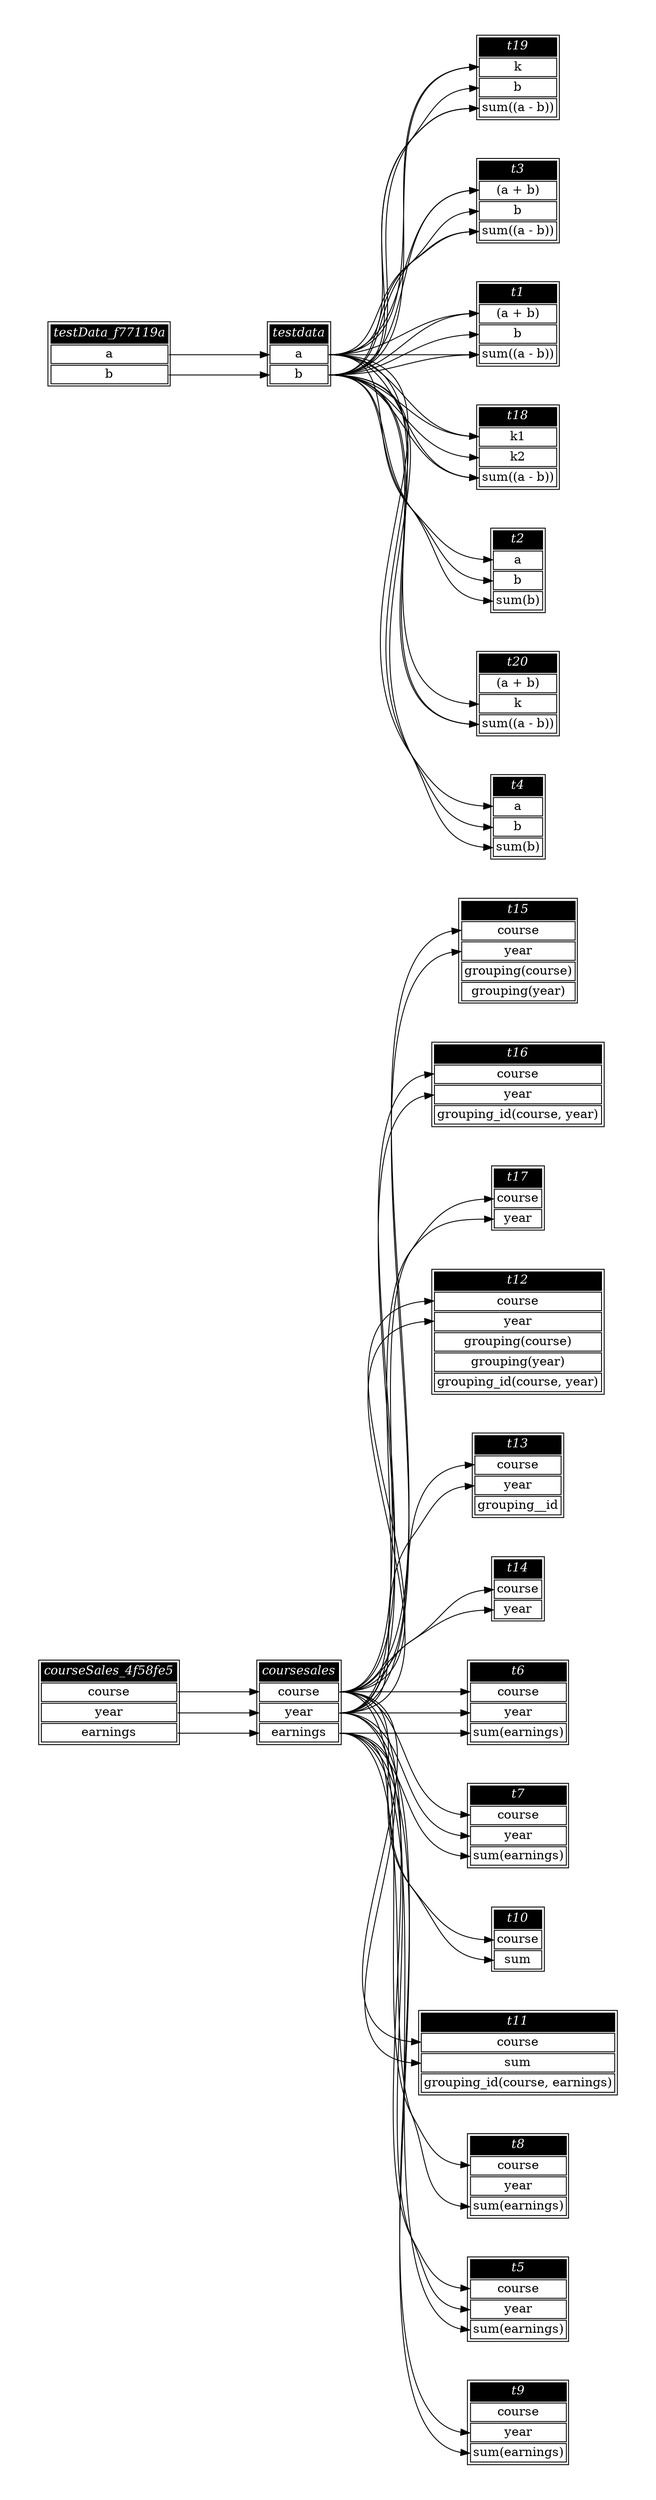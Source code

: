 // Automatically generated by SQLFlowTestSuite


digraph {
  graph [pad="0.5" nodesep="0.5" ranksep="1" fontname="Helvetica" rankdir=LR];
  node [shape=plaintext]

  
"courseSales_4f58fe5" [color="black" label=<
<table>
  <tr><td bgcolor="black" port="nodeName"><i><font color="white">courseSales_4f58fe5</font></i></td></tr>
  <tr><td port="0">course</td></tr>
<tr><td port="1">year</td></tr>
<tr><td port="2">earnings</td></tr>
</table>>];
     

"coursesales" [color="black" label=<
<table>
  <tr><td bgcolor="black" port="nodeName"><i><font color="white">coursesales</font></i></td></tr>
  <tr><td port="0">course</td></tr>
<tr><td port="1">year</td></tr>
<tr><td port="2">earnings</td></tr>
</table>>];
     

"t1" [color="black" label=<
<table>
  <tr><td bgcolor="black" port="nodeName"><i><font color="white">t1</font></i></td></tr>
  <tr><td port="0">(a + b)</td></tr>
<tr><td port="1">b</td></tr>
<tr><td port="2">sum((a - b))</td></tr>
</table>>];
     

"t10" [color="black" label=<
<table>
  <tr><td bgcolor="black" port="nodeName"><i><font color="white">t10</font></i></td></tr>
  <tr><td port="0">course</td></tr>
<tr><td port="1">sum</td></tr>
</table>>];
     

"t11" [color="black" label=<
<table>
  <tr><td bgcolor="black" port="nodeName"><i><font color="white">t11</font></i></td></tr>
  <tr><td port="0">course</td></tr>
<tr><td port="1">sum</td></tr>
<tr><td port="2">grouping_id(course, earnings)</td></tr>
</table>>];
     

"t12" [color="black" label=<
<table>
  <tr><td bgcolor="black" port="nodeName"><i><font color="white">t12</font></i></td></tr>
  <tr><td port="0">course</td></tr>
<tr><td port="1">year</td></tr>
<tr><td port="2">grouping(course)</td></tr>
<tr><td port="3">grouping(year)</td></tr>
<tr><td port="4">grouping_id(course, year)</td></tr>
</table>>];
     

"t13" [color="black" label=<
<table>
  <tr><td bgcolor="black" port="nodeName"><i><font color="white">t13</font></i></td></tr>
  <tr><td port="0">course</td></tr>
<tr><td port="1">year</td></tr>
<tr><td port="2">grouping__id</td></tr>
</table>>];
     

"t14" [color="black" label=<
<table>
  <tr><td bgcolor="black" port="nodeName"><i><font color="white">t14</font></i></td></tr>
  <tr><td port="0">course</td></tr>
<tr><td port="1">year</td></tr>
</table>>];
     

"t15" [color="black" label=<
<table>
  <tr><td bgcolor="black" port="nodeName"><i><font color="white">t15</font></i></td></tr>
  <tr><td port="0">course</td></tr>
<tr><td port="1">year</td></tr>
<tr><td port="2">grouping(course)</td></tr>
<tr><td port="3">grouping(year)</td></tr>
</table>>];
     

"t16" [color="black" label=<
<table>
  <tr><td bgcolor="black" port="nodeName"><i><font color="white">t16</font></i></td></tr>
  <tr><td port="0">course</td></tr>
<tr><td port="1">year</td></tr>
<tr><td port="2">grouping_id(course, year)</td></tr>
</table>>];
     

"t17" [color="black" label=<
<table>
  <tr><td bgcolor="black" port="nodeName"><i><font color="white">t17</font></i></td></tr>
  <tr><td port="0">course</td></tr>
<tr><td port="1">year</td></tr>
</table>>];
     

"t18" [color="black" label=<
<table>
  <tr><td bgcolor="black" port="nodeName"><i><font color="white">t18</font></i></td></tr>
  <tr><td port="0">k1</td></tr>
<tr><td port="1">k2</td></tr>
<tr><td port="2">sum((a - b))</td></tr>
</table>>];
     

"t19" [color="black" label=<
<table>
  <tr><td bgcolor="black" port="nodeName"><i><font color="white">t19</font></i></td></tr>
  <tr><td port="0">k</td></tr>
<tr><td port="1">b</td></tr>
<tr><td port="2">sum((a - b))</td></tr>
</table>>];
     

"t2" [color="black" label=<
<table>
  <tr><td bgcolor="black" port="nodeName"><i><font color="white">t2</font></i></td></tr>
  <tr><td port="0">a</td></tr>
<tr><td port="1">b</td></tr>
<tr><td port="2">sum(b)</td></tr>
</table>>];
     

"t20" [color="black" label=<
<table>
  <tr><td bgcolor="black" port="nodeName"><i><font color="white">t20</font></i></td></tr>
  <tr><td port="0">(a + b)</td></tr>
<tr><td port="1">k</td></tr>
<tr><td port="2">sum((a - b))</td></tr>
</table>>];
     

"t3" [color="black" label=<
<table>
  <tr><td bgcolor="black" port="nodeName"><i><font color="white">t3</font></i></td></tr>
  <tr><td port="0">(a + b)</td></tr>
<tr><td port="1">b</td></tr>
<tr><td port="2">sum((a - b))</td></tr>
</table>>];
     

"t4" [color="black" label=<
<table>
  <tr><td bgcolor="black" port="nodeName"><i><font color="white">t4</font></i></td></tr>
  <tr><td port="0">a</td></tr>
<tr><td port="1">b</td></tr>
<tr><td port="2">sum(b)</td></tr>
</table>>];
     

"t5" [color="black" label=<
<table>
  <tr><td bgcolor="black" port="nodeName"><i><font color="white">t5</font></i></td></tr>
  <tr><td port="0">course</td></tr>
<tr><td port="1">year</td></tr>
<tr><td port="2">sum(earnings)</td></tr>
</table>>];
     

"t6" [color="black" label=<
<table>
  <tr><td bgcolor="black" port="nodeName"><i><font color="white">t6</font></i></td></tr>
  <tr><td port="0">course</td></tr>
<tr><td port="1">year</td></tr>
<tr><td port="2">sum(earnings)</td></tr>
</table>>];
     

"t7" [color="black" label=<
<table>
  <tr><td bgcolor="black" port="nodeName"><i><font color="white">t7</font></i></td></tr>
  <tr><td port="0">course</td></tr>
<tr><td port="1">year</td></tr>
<tr><td port="2">sum(earnings)</td></tr>
</table>>];
     

"t8" [color="black" label=<
<table>
  <tr><td bgcolor="black" port="nodeName"><i><font color="white">t8</font></i></td></tr>
  <tr><td port="0">course</td></tr>
<tr><td port="1">year</td></tr>
<tr><td port="2">sum(earnings)</td></tr>
</table>>];
     

"t9" [color="black" label=<
<table>
  <tr><td bgcolor="black" port="nodeName"><i><font color="white">t9</font></i></td></tr>
  <tr><td port="0">course</td></tr>
<tr><td port="1">year</td></tr>
<tr><td port="2">sum(earnings)</td></tr>
</table>>];
     

"testData_f77119a" [color="black" label=<
<table>
  <tr><td bgcolor="black" port="nodeName"><i><font color="white">testData_f77119a</font></i></td></tr>
  <tr><td port="0">a</td></tr>
<tr><td port="1">b</td></tr>
</table>>];
     

"testdata" [color="black" label=<
<table>
  <tr><td bgcolor="black" port="nodeName"><i><font color="white">testdata</font></i></td></tr>
  <tr><td port="0">a</td></tr>
<tr><td port="1">b</td></tr>
</table>>];
     
  "courseSales_4f58fe5":0 -> "coursesales":0;
"courseSales_4f58fe5":1 -> "coursesales":1;
"courseSales_4f58fe5":2 -> "coursesales":2;
"coursesales":0 -> "t10":0;
"coursesales":0 -> "t11":0;
"coursesales":0 -> "t12":0;
"coursesales":0 -> "t13":0;
"coursesales":0 -> "t14":0;
"coursesales":0 -> "t15":0;
"coursesales":0 -> "t16":0;
"coursesales":0 -> "t17":0;
"coursesales":0 -> "t5":0;
"coursesales":0 -> "t6":0;
"coursesales":0 -> "t7":0;
"coursesales":0 -> "t8":0;
"coursesales":1 -> "t12":1;
"coursesales":1 -> "t13":1;
"coursesales":1 -> "t14":1;
"coursesales":1 -> "t15":1;
"coursesales":1 -> "t16":1;
"coursesales":1 -> "t17":1;
"coursesales":1 -> "t5":1;
"coursesales":1 -> "t6":1;
"coursesales":1 -> "t7":1;
"coursesales":1 -> "t9":1;
"coursesales":2 -> "t10":1;
"coursesales":2 -> "t11":1;
"coursesales":2 -> "t5":2;
"coursesales":2 -> "t6":2;
"coursesales":2 -> "t7":2;
"coursesales":2 -> "t8":2;
"coursesales":2 -> "t9":2;
"testData_f77119a":0 -> "testdata":0;
"testData_f77119a":1 -> "testdata":1;
"testdata":0 -> "t1":0;
"testdata":0 -> "t1":2;
"testdata":0 -> "t18":0;
"testdata":0 -> "t18":2;
"testdata":0 -> "t19":0;
"testdata":0 -> "t19":2;
"testdata":0 -> "t2":0;
"testdata":0 -> "t20":2;
"testdata":0 -> "t3":0;
"testdata":0 -> "t3":2;
"testdata":0 -> "t4":0;
"testdata":1 -> "t1":0;
"testdata":1 -> "t1":1;
"testdata":1 -> "t1":2;
"testdata":1 -> "t18":0;
"testdata":1 -> "t18":1;
"testdata":1 -> "t18":2;
"testdata":1 -> "t19":0;
"testdata":1 -> "t19":1;
"testdata":1 -> "t19":2;
"testdata":1 -> "t2":1;
"testdata":1 -> "t2":2;
"testdata":1 -> "t20":1;
"testdata":1 -> "t20":2;
"testdata":1 -> "t3":0;
"testdata":1 -> "t3":1;
"testdata":1 -> "t3":2;
"testdata":1 -> "t4":1;
"testdata":1 -> "t4":2;
}
       